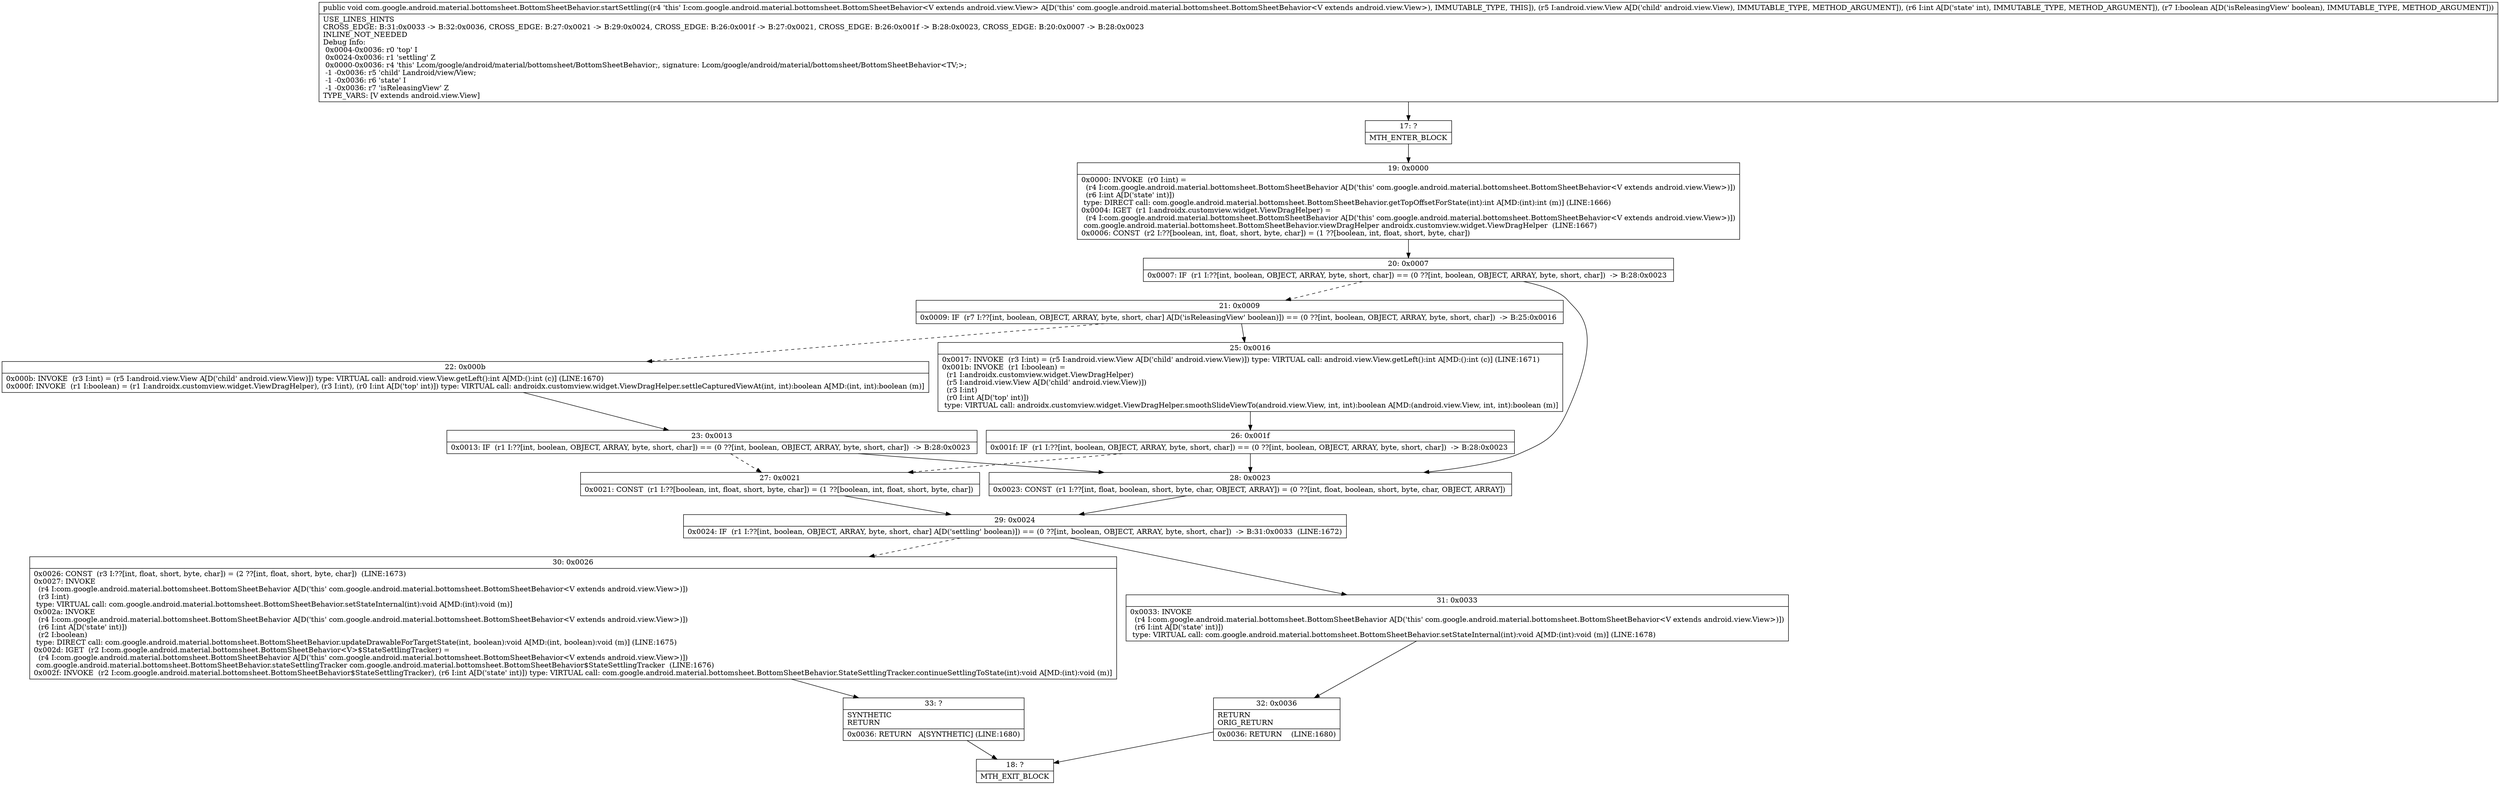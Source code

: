 digraph "CFG forcom.google.android.material.bottomsheet.BottomSheetBehavior.startSettling(Landroid\/view\/View;IZ)V" {
Node_17 [shape=record,label="{17\:\ ?|MTH_ENTER_BLOCK\l}"];
Node_19 [shape=record,label="{19\:\ 0x0000|0x0000: INVOKE  (r0 I:int) = \l  (r4 I:com.google.android.material.bottomsheet.BottomSheetBehavior A[D('this' com.google.android.material.bottomsheet.BottomSheetBehavior\<V extends android.view.View\>)])\l  (r6 I:int A[D('state' int)])\l type: DIRECT call: com.google.android.material.bottomsheet.BottomSheetBehavior.getTopOffsetForState(int):int A[MD:(int):int (m)] (LINE:1666)\l0x0004: IGET  (r1 I:androidx.customview.widget.ViewDragHelper) = \l  (r4 I:com.google.android.material.bottomsheet.BottomSheetBehavior A[D('this' com.google.android.material.bottomsheet.BottomSheetBehavior\<V extends android.view.View\>)])\l com.google.android.material.bottomsheet.BottomSheetBehavior.viewDragHelper androidx.customview.widget.ViewDragHelper  (LINE:1667)\l0x0006: CONST  (r2 I:??[boolean, int, float, short, byte, char]) = (1 ??[boolean, int, float, short, byte, char]) \l}"];
Node_20 [shape=record,label="{20\:\ 0x0007|0x0007: IF  (r1 I:??[int, boolean, OBJECT, ARRAY, byte, short, char]) == (0 ??[int, boolean, OBJECT, ARRAY, byte, short, char])  \-\> B:28:0x0023 \l}"];
Node_21 [shape=record,label="{21\:\ 0x0009|0x0009: IF  (r7 I:??[int, boolean, OBJECT, ARRAY, byte, short, char] A[D('isReleasingView' boolean)]) == (0 ??[int, boolean, OBJECT, ARRAY, byte, short, char])  \-\> B:25:0x0016 \l}"];
Node_22 [shape=record,label="{22\:\ 0x000b|0x000b: INVOKE  (r3 I:int) = (r5 I:android.view.View A[D('child' android.view.View)]) type: VIRTUAL call: android.view.View.getLeft():int A[MD:():int (c)] (LINE:1670)\l0x000f: INVOKE  (r1 I:boolean) = (r1 I:androidx.customview.widget.ViewDragHelper), (r3 I:int), (r0 I:int A[D('top' int)]) type: VIRTUAL call: androidx.customview.widget.ViewDragHelper.settleCapturedViewAt(int, int):boolean A[MD:(int, int):boolean (m)]\l}"];
Node_23 [shape=record,label="{23\:\ 0x0013|0x0013: IF  (r1 I:??[int, boolean, OBJECT, ARRAY, byte, short, char]) == (0 ??[int, boolean, OBJECT, ARRAY, byte, short, char])  \-\> B:28:0x0023 \l}"];
Node_27 [shape=record,label="{27\:\ 0x0021|0x0021: CONST  (r1 I:??[boolean, int, float, short, byte, char]) = (1 ??[boolean, int, float, short, byte, char]) \l}"];
Node_29 [shape=record,label="{29\:\ 0x0024|0x0024: IF  (r1 I:??[int, boolean, OBJECT, ARRAY, byte, short, char] A[D('settling' boolean)]) == (0 ??[int, boolean, OBJECT, ARRAY, byte, short, char])  \-\> B:31:0x0033  (LINE:1672)\l}"];
Node_30 [shape=record,label="{30\:\ 0x0026|0x0026: CONST  (r3 I:??[int, float, short, byte, char]) = (2 ??[int, float, short, byte, char])  (LINE:1673)\l0x0027: INVOKE  \l  (r4 I:com.google.android.material.bottomsheet.BottomSheetBehavior A[D('this' com.google.android.material.bottomsheet.BottomSheetBehavior\<V extends android.view.View\>)])\l  (r3 I:int)\l type: VIRTUAL call: com.google.android.material.bottomsheet.BottomSheetBehavior.setStateInternal(int):void A[MD:(int):void (m)]\l0x002a: INVOKE  \l  (r4 I:com.google.android.material.bottomsheet.BottomSheetBehavior A[D('this' com.google.android.material.bottomsheet.BottomSheetBehavior\<V extends android.view.View\>)])\l  (r6 I:int A[D('state' int)])\l  (r2 I:boolean)\l type: DIRECT call: com.google.android.material.bottomsheet.BottomSheetBehavior.updateDrawableForTargetState(int, boolean):void A[MD:(int, boolean):void (m)] (LINE:1675)\l0x002d: IGET  (r2 I:com.google.android.material.bottomsheet.BottomSheetBehavior\<V\>$StateSettlingTracker) = \l  (r4 I:com.google.android.material.bottomsheet.BottomSheetBehavior A[D('this' com.google.android.material.bottomsheet.BottomSheetBehavior\<V extends android.view.View\>)])\l com.google.android.material.bottomsheet.BottomSheetBehavior.stateSettlingTracker com.google.android.material.bottomsheet.BottomSheetBehavior$StateSettlingTracker  (LINE:1676)\l0x002f: INVOKE  (r2 I:com.google.android.material.bottomsheet.BottomSheetBehavior$StateSettlingTracker), (r6 I:int A[D('state' int)]) type: VIRTUAL call: com.google.android.material.bottomsheet.BottomSheetBehavior.StateSettlingTracker.continueSettlingToState(int):void A[MD:(int):void (m)]\l}"];
Node_33 [shape=record,label="{33\:\ ?|SYNTHETIC\lRETURN\l|0x0036: RETURN   A[SYNTHETIC] (LINE:1680)\l}"];
Node_18 [shape=record,label="{18\:\ ?|MTH_EXIT_BLOCK\l}"];
Node_31 [shape=record,label="{31\:\ 0x0033|0x0033: INVOKE  \l  (r4 I:com.google.android.material.bottomsheet.BottomSheetBehavior A[D('this' com.google.android.material.bottomsheet.BottomSheetBehavior\<V extends android.view.View\>)])\l  (r6 I:int A[D('state' int)])\l type: VIRTUAL call: com.google.android.material.bottomsheet.BottomSheetBehavior.setStateInternal(int):void A[MD:(int):void (m)] (LINE:1678)\l}"];
Node_32 [shape=record,label="{32\:\ 0x0036|RETURN\lORIG_RETURN\l|0x0036: RETURN    (LINE:1680)\l}"];
Node_25 [shape=record,label="{25\:\ 0x0016|0x0017: INVOKE  (r3 I:int) = (r5 I:android.view.View A[D('child' android.view.View)]) type: VIRTUAL call: android.view.View.getLeft():int A[MD:():int (c)] (LINE:1671)\l0x001b: INVOKE  (r1 I:boolean) = \l  (r1 I:androidx.customview.widget.ViewDragHelper)\l  (r5 I:android.view.View A[D('child' android.view.View)])\l  (r3 I:int)\l  (r0 I:int A[D('top' int)])\l type: VIRTUAL call: androidx.customview.widget.ViewDragHelper.smoothSlideViewTo(android.view.View, int, int):boolean A[MD:(android.view.View, int, int):boolean (m)]\l}"];
Node_26 [shape=record,label="{26\:\ 0x001f|0x001f: IF  (r1 I:??[int, boolean, OBJECT, ARRAY, byte, short, char]) == (0 ??[int, boolean, OBJECT, ARRAY, byte, short, char])  \-\> B:28:0x0023 \l}"];
Node_28 [shape=record,label="{28\:\ 0x0023|0x0023: CONST  (r1 I:??[int, float, boolean, short, byte, char, OBJECT, ARRAY]) = (0 ??[int, float, boolean, short, byte, char, OBJECT, ARRAY]) \l}"];
MethodNode[shape=record,label="{public void com.google.android.material.bottomsheet.BottomSheetBehavior.startSettling((r4 'this' I:com.google.android.material.bottomsheet.BottomSheetBehavior\<V extends android.view.View\> A[D('this' com.google.android.material.bottomsheet.BottomSheetBehavior\<V extends android.view.View\>), IMMUTABLE_TYPE, THIS]), (r5 I:android.view.View A[D('child' android.view.View), IMMUTABLE_TYPE, METHOD_ARGUMENT]), (r6 I:int A[D('state' int), IMMUTABLE_TYPE, METHOD_ARGUMENT]), (r7 I:boolean A[D('isReleasingView' boolean), IMMUTABLE_TYPE, METHOD_ARGUMENT]))  | USE_LINES_HINTS\lCROSS_EDGE: B:31:0x0033 \-\> B:32:0x0036, CROSS_EDGE: B:27:0x0021 \-\> B:29:0x0024, CROSS_EDGE: B:26:0x001f \-\> B:27:0x0021, CROSS_EDGE: B:26:0x001f \-\> B:28:0x0023, CROSS_EDGE: B:20:0x0007 \-\> B:28:0x0023\lINLINE_NOT_NEEDED\lDebug Info:\l  0x0004\-0x0036: r0 'top' I\l  0x0024\-0x0036: r1 'settling' Z\l  0x0000\-0x0036: r4 'this' Lcom\/google\/android\/material\/bottomsheet\/BottomSheetBehavior;, signature: Lcom\/google\/android\/material\/bottomsheet\/BottomSheetBehavior\<TV;\>;\l  \-1 \-0x0036: r5 'child' Landroid\/view\/View;\l  \-1 \-0x0036: r6 'state' I\l  \-1 \-0x0036: r7 'isReleasingView' Z\lTYPE_VARS: [V extends android.view.View]\l}"];
MethodNode -> Node_17;Node_17 -> Node_19;
Node_19 -> Node_20;
Node_20 -> Node_21[style=dashed];
Node_20 -> Node_28;
Node_21 -> Node_22[style=dashed];
Node_21 -> Node_25;
Node_22 -> Node_23;
Node_23 -> Node_28;
Node_23 -> Node_27[style=dashed];
Node_27 -> Node_29;
Node_29 -> Node_30[style=dashed];
Node_29 -> Node_31;
Node_30 -> Node_33;
Node_33 -> Node_18;
Node_31 -> Node_32;
Node_32 -> Node_18;
Node_25 -> Node_26;
Node_26 -> Node_27[style=dashed];
Node_26 -> Node_28;
Node_28 -> Node_29;
}

